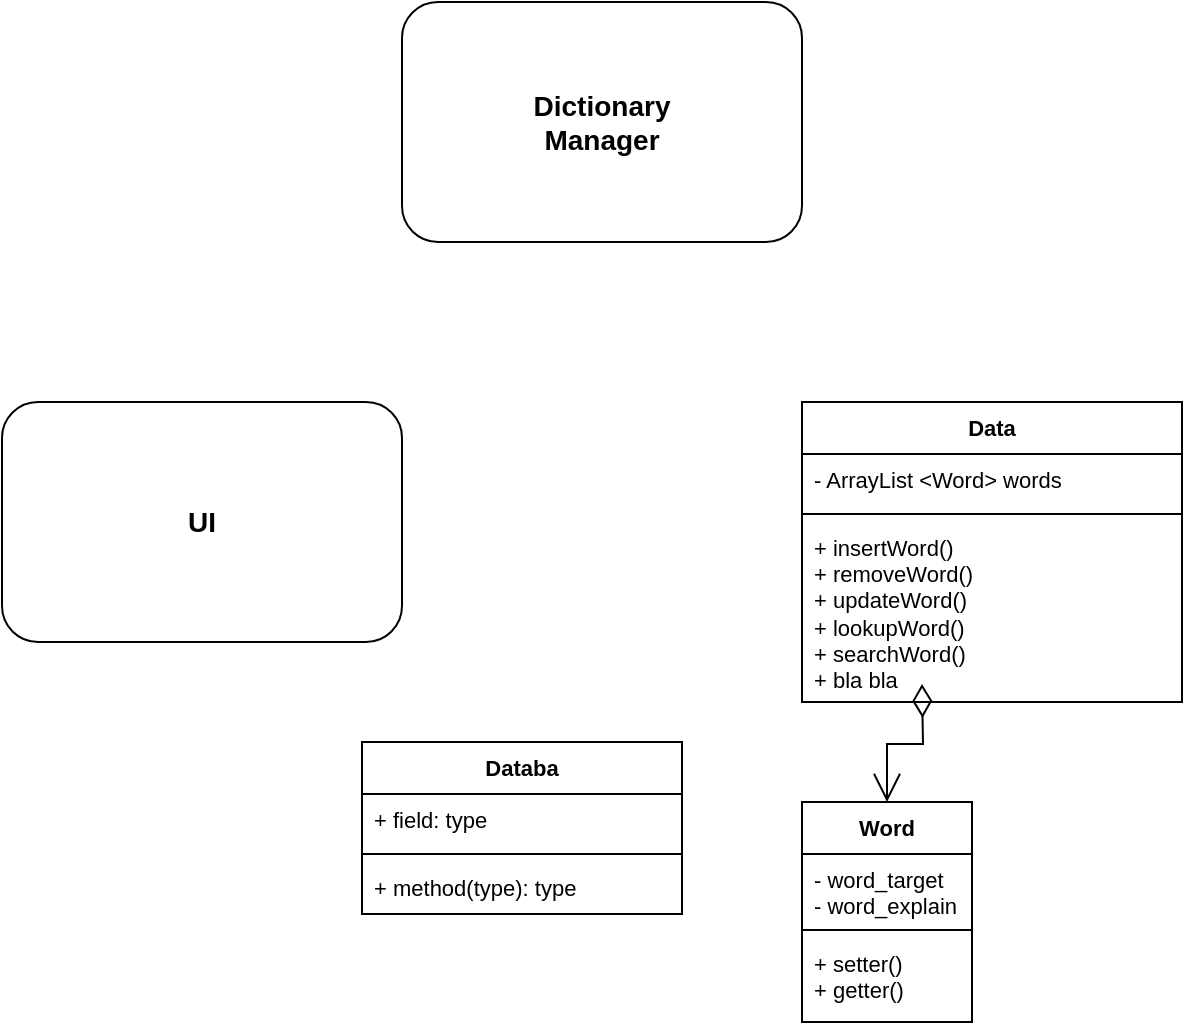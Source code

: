 <mxfile version="21.8.2" type="github">
  <diagram name="Page-1" id="e-zjMp2LqEXGhbZZP7lH">
    <mxGraphModel dx="710" dy="457" grid="1" gridSize="10" guides="1" tooltips="1" connect="1" arrows="1" fold="1" page="1" pageScale="1" pageWidth="850" pageHeight="1100" math="0" shadow="0">
      <root>
        <mxCell id="0" />
        <mxCell id="1" parent="0" />
        <mxCell id="2fIfWtxhBA1c74kadP7Y-1" value="&lt;b style=&quot;font-size: 14px;&quot;&gt;Dictionary&lt;br&gt;Manager&lt;br&gt;&lt;/b&gt;" style="rounded=1;whiteSpace=wrap;html=1;" vertex="1" parent="1">
          <mxGeometry x="320" y="120" width="200" height="120" as="geometry" />
        </mxCell>
        <mxCell id="2fIfWtxhBA1c74kadP7Y-4" value="&lt;b style=&quot;font-size: 14px;&quot;&gt;UI&lt;br&gt;&lt;/b&gt;" style="rounded=1;whiteSpace=wrap;html=1;" vertex="1" parent="1">
          <mxGeometry x="120" y="320" width="200" height="120" as="geometry" />
        </mxCell>
        <mxCell id="2fIfWtxhBA1c74kadP7Y-28" value="Data" style="swimlane;fontStyle=1;align=center;verticalAlign=top;childLayout=stackLayout;horizontal=1;startSize=26;horizontalStack=0;resizeParent=1;resizeParentMax=0;resizeLast=0;collapsible=1;marginBottom=0;whiteSpace=wrap;html=1;fontFamily=Helvetica;fontSize=11;fontColor=default;" vertex="1" parent="1">
          <mxGeometry x="520" y="320" width="190" height="150" as="geometry">
            <mxRectangle x="520" y="354" width="60" height="30" as="alternateBounds" />
          </mxGeometry>
        </mxCell>
        <mxCell id="2fIfWtxhBA1c74kadP7Y-29" value="- ArrayList &amp;lt;Word&amp;gt; words" style="text;strokeColor=none;fillColor=none;align=left;verticalAlign=top;spacingLeft=4;spacingRight=4;overflow=hidden;rotatable=0;points=[[0,0.5],[1,0.5]];portConstraint=eastwest;whiteSpace=wrap;html=1;fontSize=11;fontFamily=Helvetica;fontColor=default;" vertex="1" parent="2fIfWtxhBA1c74kadP7Y-28">
          <mxGeometry y="26" width="190" height="26" as="geometry" />
        </mxCell>
        <mxCell id="2fIfWtxhBA1c74kadP7Y-30" value="" style="line;strokeWidth=1;fillColor=none;align=left;verticalAlign=middle;spacingTop=-1;spacingLeft=3;spacingRight=3;rotatable=0;labelPosition=right;points=[];portConstraint=eastwest;strokeColor=inherit;fontFamily=Helvetica;fontSize=11;fontColor=default;" vertex="1" parent="2fIfWtxhBA1c74kadP7Y-28">
          <mxGeometry y="52" width="190" height="8" as="geometry" />
        </mxCell>
        <mxCell id="2fIfWtxhBA1c74kadP7Y-31" value="+ insertWord()&lt;br&gt;+ removeWord()&lt;br&gt;+ updateWord()&lt;br&gt;+ lookupWord()&lt;br&gt;+ searchWord()&lt;br&gt;+ bla bla" style="text;strokeColor=none;fillColor=none;align=left;verticalAlign=top;spacingLeft=4;spacingRight=4;overflow=hidden;rotatable=0;points=[[0,0.5],[1,0.5]];portConstraint=eastwest;whiteSpace=wrap;html=1;fontSize=11;fontFamily=Helvetica;fontColor=default;" vertex="1" parent="2fIfWtxhBA1c74kadP7Y-28">
          <mxGeometry y="60" width="190" height="90" as="geometry" />
        </mxCell>
        <mxCell id="2fIfWtxhBA1c74kadP7Y-45" value="" style="endArrow=open;html=1;endSize=12;startArrow=diamondThin;startSize=14;startFill=0;edgeStyle=orthogonalEdgeStyle;align=left;verticalAlign=bottom;rounded=0;labelBackgroundColor=default;strokeColor=default;fontFamily=Helvetica;fontSize=11;fontColor=default;shape=connector;entryX=0.5;entryY=0;entryDx=0;entryDy=0;" edge="1" parent="1" target="2fIfWtxhBA1c74kadP7Y-46">
          <mxGeometry x="-1" y="3" relative="1" as="geometry">
            <mxPoint x="580" y="461" as="sourcePoint" />
            <mxPoint x="640" y="510" as="targetPoint" />
          </mxGeometry>
        </mxCell>
        <mxCell id="2fIfWtxhBA1c74kadP7Y-46" value="Word" style="swimlane;fontStyle=1;align=center;verticalAlign=top;childLayout=stackLayout;horizontal=1;startSize=26;horizontalStack=0;resizeParent=1;resizeParentMax=0;resizeLast=0;collapsible=1;marginBottom=0;whiteSpace=wrap;html=1;fontFamily=Helvetica;fontSize=11;fontColor=default;" vertex="1" parent="1">
          <mxGeometry x="520" y="520" width="85" height="110" as="geometry" />
        </mxCell>
        <mxCell id="2fIfWtxhBA1c74kadP7Y-47" value="- word_target&lt;br&gt;- word_explain" style="text;strokeColor=none;fillColor=none;align=left;verticalAlign=top;spacingLeft=4;spacingRight=4;overflow=hidden;rotatable=0;points=[[0,0.5],[1,0.5]];portConstraint=eastwest;whiteSpace=wrap;html=1;fontSize=11;fontFamily=Helvetica;fontColor=default;" vertex="1" parent="2fIfWtxhBA1c74kadP7Y-46">
          <mxGeometry y="26" width="85" height="34" as="geometry" />
        </mxCell>
        <mxCell id="2fIfWtxhBA1c74kadP7Y-48" value="" style="line;strokeWidth=1;fillColor=none;align=left;verticalAlign=middle;spacingTop=-1;spacingLeft=3;spacingRight=3;rotatable=0;labelPosition=right;points=[];portConstraint=eastwest;strokeColor=inherit;fontFamily=Helvetica;fontSize=11;fontColor=default;" vertex="1" parent="2fIfWtxhBA1c74kadP7Y-46">
          <mxGeometry y="60" width="85" height="8" as="geometry" />
        </mxCell>
        <mxCell id="2fIfWtxhBA1c74kadP7Y-49" value="+ setter()&lt;br&gt;+ getter()" style="text;strokeColor=none;fillColor=none;align=left;verticalAlign=top;spacingLeft=4;spacingRight=4;overflow=hidden;rotatable=0;points=[[0,0.5],[1,0.5]];portConstraint=eastwest;whiteSpace=wrap;html=1;fontSize=11;fontFamily=Helvetica;fontColor=default;" vertex="1" parent="2fIfWtxhBA1c74kadP7Y-46">
          <mxGeometry y="68" width="85" height="42" as="geometry" />
        </mxCell>
        <mxCell id="2fIfWtxhBA1c74kadP7Y-51" value="Databa" style="swimlane;fontStyle=1;align=center;verticalAlign=top;childLayout=stackLayout;horizontal=1;startSize=26;horizontalStack=0;resizeParent=1;resizeParentMax=0;resizeLast=0;collapsible=1;marginBottom=0;whiteSpace=wrap;html=1;fontFamily=Helvetica;fontSize=11;fontColor=default;" vertex="1" parent="1">
          <mxGeometry x="300" y="490" width="160" height="86" as="geometry" />
        </mxCell>
        <mxCell id="2fIfWtxhBA1c74kadP7Y-52" value="+ field: type" style="text;strokeColor=none;fillColor=none;align=left;verticalAlign=top;spacingLeft=4;spacingRight=4;overflow=hidden;rotatable=0;points=[[0,0.5],[1,0.5]];portConstraint=eastwest;whiteSpace=wrap;html=1;fontSize=11;fontFamily=Helvetica;fontColor=default;" vertex="1" parent="2fIfWtxhBA1c74kadP7Y-51">
          <mxGeometry y="26" width="160" height="26" as="geometry" />
        </mxCell>
        <mxCell id="2fIfWtxhBA1c74kadP7Y-53" value="" style="line;strokeWidth=1;fillColor=none;align=left;verticalAlign=middle;spacingTop=-1;spacingLeft=3;spacingRight=3;rotatable=0;labelPosition=right;points=[];portConstraint=eastwest;strokeColor=inherit;fontFamily=Helvetica;fontSize=11;fontColor=default;" vertex="1" parent="2fIfWtxhBA1c74kadP7Y-51">
          <mxGeometry y="52" width="160" height="8" as="geometry" />
        </mxCell>
        <mxCell id="2fIfWtxhBA1c74kadP7Y-54" value="+ method(type): type" style="text;strokeColor=none;fillColor=none;align=left;verticalAlign=top;spacingLeft=4;spacingRight=4;overflow=hidden;rotatable=0;points=[[0,0.5],[1,0.5]];portConstraint=eastwest;whiteSpace=wrap;html=1;fontSize=11;fontFamily=Helvetica;fontColor=default;" vertex="1" parent="2fIfWtxhBA1c74kadP7Y-51">
          <mxGeometry y="60" width="160" height="26" as="geometry" />
        </mxCell>
      </root>
    </mxGraphModel>
  </diagram>
</mxfile>
